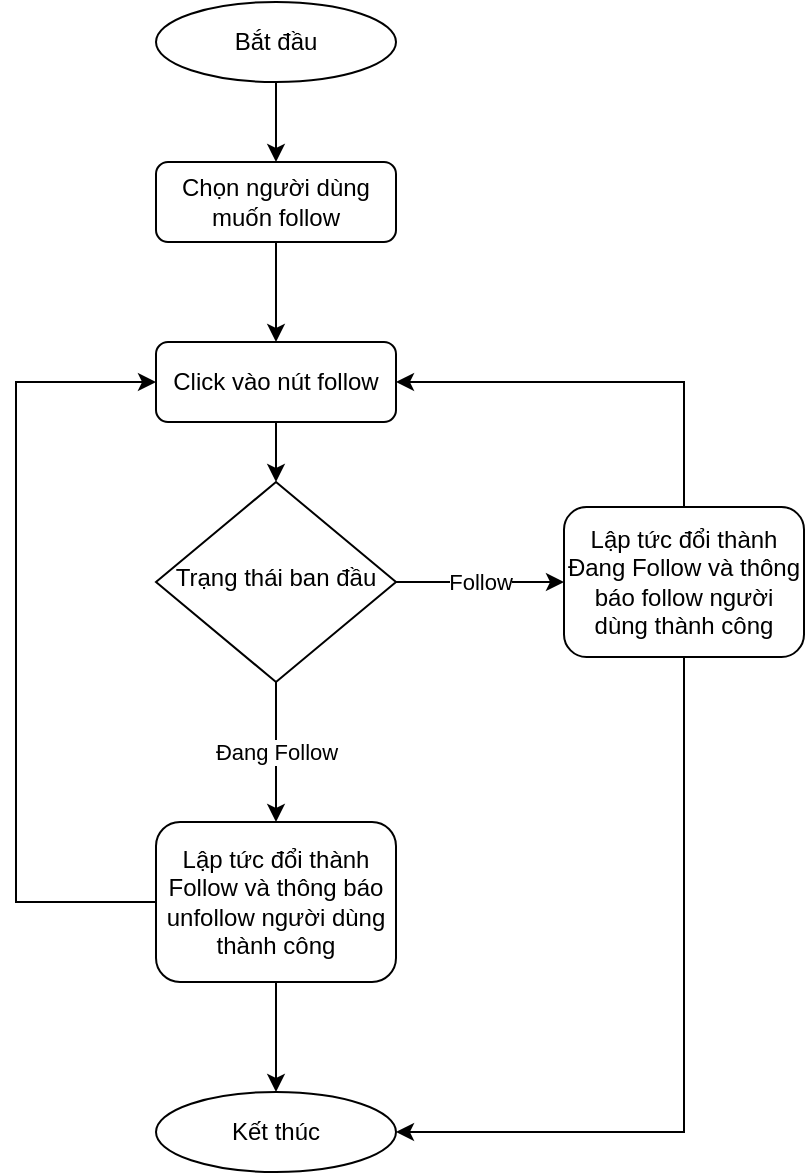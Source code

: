 <mxfile version="20.5.1" type="github">
  <diagram id="C5RBs43oDa-KdzZeNtuy" name="Page-1">
    <mxGraphModel dx="1221" dy="728" grid="1" gridSize="10" guides="1" tooltips="1" connect="1" arrows="1" fold="1" page="1" pageScale="1" pageWidth="827" pageHeight="1169" math="0" shadow="0">
      <root>
        <mxCell id="WIyWlLk6GJQsqaUBKTNV-0" />
        <mxCell id="WIyWlLk6GJQsqaUBKTNV-1" parent="WIyWlLk6GJQsqaUBKTNV-0" />
        <mxCell id="At29xmtVmll5GJcXGoxa-51" value="Follow" style="edgeStyle=orthogonalEdgeStyle;rounded=0;orthogonalLoop=1;jettySize=auto;html=1;exitX=1;exitY=0.5;exitDx=0;exitDy=0;entryX=0;entryY=0.5;entryDx=0;entryDy=0;" edge="1" parent="WIyWlLk6GJQsqaUBKTNV-1" source="WIyWlLk6GJQsqaUBKTNV-6" target="At29xmtVmll5GJcXGoxa-14">
          <mxGeometry relative="1" as="geometry" />
        </mxCell>
        <mxCell id="At29xmtVmll5GJcXGoxa-53" value="Đang Follow" style="edgeStyle=orthogonalEdgeStyle;rounded=0;orthogonalLoop=1;jettySize=auto;html=1;exitX=0.5;exitY=1;exitDx=0;exitDy=0;entryX=0.5;entryY=0;entryDx=0;entryDy=0;" edge="1" parent="WIyWlLk6GJQsqaUBKTNV-1" source="WIyWlLk6GJQsqaUBKTNV-6" target="At29xmtVmll5GJcXGoxa-16">
          <mxGeometry relative="1" as="geometry" />
        </mxCell>
        <mxCell id="WIyWlLk6GJQsqaUBKTNV-6" value="Trạng thái ban đầu" style="rhombus;whiteSpace=wrap;html=1;shadow=0;fontFamily=Helvetica;fontSize=12;align=center;strokeWidth=1;spacing=6;spacingTop=-4;" parent="WIyWlLk6GJQsqaUBKTNV-1" vertex="1">
          <mxGeometry x="150" y="260" width="120" height="100" as="geometry" />
        </mxCell>
        <mxCell id="At29xmtVmll5GJcXGoxa-47" style="edgeStyle=orthogonalEdgeStyle;rounded=0;orthogonalLoop=1;jettySize=auto;html=1;exitX=0.5;exitY=1;exitDx=0;exitDy=0;" edge="1" parent="WIyWlLk6GJQsqaUBKTNV-1" source="At29xmtVmll5GJcXGoxa-4" target="At29xmtVmll5GJcXGoxa-45">
          <mxGeometry relative="1" as="geometry" />
        </mxCell>
        <mxCell id="At29xmtVmll5GJcXGoxa-4" value="Chọn người dùng muốn follow" style="rounded=1;whiteSpace=wrap;html=1;fontSize=12;glass=0;strokeWidth=1;shadow=0;" vertex="1" parent="WIyWlLk6GJQsqaUBKTNV-1">
          <mxGeometry x="150" y="100" width="120" height="40" as="geometry" />
        </mxCell>
        <mxCell id="At29xmtVmll5GJcXGoxa-55" style="edgeStyle=orthogonalEdgeStyle;rounded=0;orthogonalLoop=1;jettySize=auto;html=1;exitX=0.5;exitY=0;exitDx=0;exitDy=0;entryX=1;entryY=0.5;entryDx=0;entryDy=0;" edge="1" parent="WIyWlLk6GJQsqaUBKTNV-1" source="At29xmtVmll5GJcXGoxa-14" target="At29xmtVmll5GJcXGoxa-45">
          <mxGeometry relative="1" as="geometry" />
        </mxCell>
        <mxCell id="At29xmtVmll5GJcXGoxa-56" style="edgeStyle=orthogonalEdgeStyle;rounded=0;orthogonalLoop=1;jettySize=auto;html=1;exitX=0.5;exitY=1;exitDx=0;exitDy=0;entryX=1;entryY=0.5;entryDx=0;entryDy=0;" edge="1" parent="WIyWlLk6GJQsqaUBKTNV-1" source="At29xmtVmll5GJcXGoxa-14" target="At29xmtVmll5GJcXGoxa-23">
          <mxGeometry relative="1" as="geometry" />
        </mxCell>
        <mxCell id="At29xmtVmll5GJcXGoxa-14" value="Lập tức đổi thành Đang Follow và thông báo follow người dùng thành công" style="rounded=1;whiteSpace=wrap;html=1;fontSize=12;glass=0;strokeWidth=1;shadow=0;" vertex="1" parent="WIyWlLk6GJQsqaUBKTNV-1">
          <mxGeometry x="354" y="272.5" width="120" height="75" as="geometry" />
        </mxCell>
        <mxCell id="At29xmtVmll5GJcXGoxa-54" style="edgeStyle=orthogonalEdgeStyle;rounded=0;orthogonalLoop=1;jettySize=auto;html=1;exitX=0.5;exitY=1;exitDx=0;exitDy=0;entryX=0.5;entryY=0;entryDx=0;entryDy=0;" edge="1" parent="WIyWlLk6GJQsqaUBKTNV-1" source="At29xmtVmll5GJcXGoxa-16" target="At29xmtVmll5GJcXGoxa-23">
          <mxGeometry relative="1" as="geometry" />
        </mxCell>
        <mxCell id="At29xmtVmll5GJcXGoxa-57" style="edgeStyle=orthogonalEdgeStyle;rounded=0;orthogonalLoop=1;jettySize=auto;html=1;exitX=0;exitY=0.5;exitDx=0;exitDy=0;entryX=0;entryY=0.5;entryDx=0;entryDy=0;" edge="1" parent="WIyWlLk6GJQsqaUBKTNV-1" source="At29xmtVmll5GJcXGoxa-16" target="At29xmtVmll5GJcXGoxa-45">
          <mxGeometry relative="1" as="geometry">
            <Array as="points">
              <mxPoint x="80" y="470" />
              <mxPoint x="80" y="210" />
            </Array>
          </mxGeometry>
        </mxCell>
        <mxCell id="At29xmtVmll5GJcXGoxa-16" value="Lập tức đổi thành Follow và thông báo unfollow người dùng thành công" style="rounded=1;whiteSpace=wrap;html=1;fontSize=12;glass=0;strokeWidth=1;shadow=0;" vertex="1" parent="WIyWlLk6GJQsqaUBKTNV-1">
          <mxGeometry x="150" y="430" width="120" height="80" as="geometry" />
        </mxCell>
        <mxCell id="At29xmtVmll5GJcXGoxa-22" style="edgeStyle=orthogonalEdgeStyle;rounded=0;orthogonalLoop=1;jettySize=auto;html=1;exitX=0.5;exitY=1;exitDx=0;exitDy=0;" edge="1" parent="WIyWlLk6GJQsqaUBKTNV-1" source="At29xmtVmll5GJcXGoxa-21" target="At29xmtVmll5GJcXGoxa-4">
          <mxGeometry relative="1" as="geometry" />
        </mxCell>
        <mxCell id="At29xmtVmll5GJcXGoxa-21" value="Bắt đầu" style="ellipse;whiteSpace=wrap;html=1;" vertex="1" parent="WIyWlLk6GJQsqaUBKTNV-1">
          <mxGeometry x="150" y="20" width="120" height="40" as="geometry" />
        </mxCell>
        <mxCell id="At29xmtVmll5GJcXGoxa-48" style="edgeStyle=orthogonalEdgeStyle;rounded=0;orthogonalLoop=1;jettySize=auto;html=1;exitX=0.5;exitY=1;exitDx=0;exitDy=0;entryX=0.5;entryY=0;entryDx=0;entryDy=0;" edge="1" parent="WIyWlLk6GJQsqaUBKTNV-1" source="At29xmtVmll5GJcXGoxa-45" target="WIyWlLk6GJQsqaUBKTNV-6">
          <mxGeometry relative="1" as="geometry" />
        </mxCell>
        <mxCell id="At29xmtVmll5GJcXGoxa-45" value="Click vào nút follow" style="rounded=1;whiteSpace=wrap;html=1;fontSize=12;glass=0;strokeWidth=1;shadow=0;" vertex="1" parent="WIyWlLk6GJQsqaUBKTNV-1">
          <mxGeometry x="150" y="190" width="120" height="40" as="geometry" />
        </mxCell>
        <mxCell id="At29xmtVmll5GJcXGoxa-23" value="Kết thúc" style="ellipse;whiteSpace=wrap;html=1;" vertex="1" parent="WIyWlLk6GJQsqaUBKTNV-1">
          <mxGeometry x="150" y="565" width="120" height="40" as="geometry" />
        </mxCell>
      </root>
    </mxGraphModel>
  </diagram>
</mxfile>
